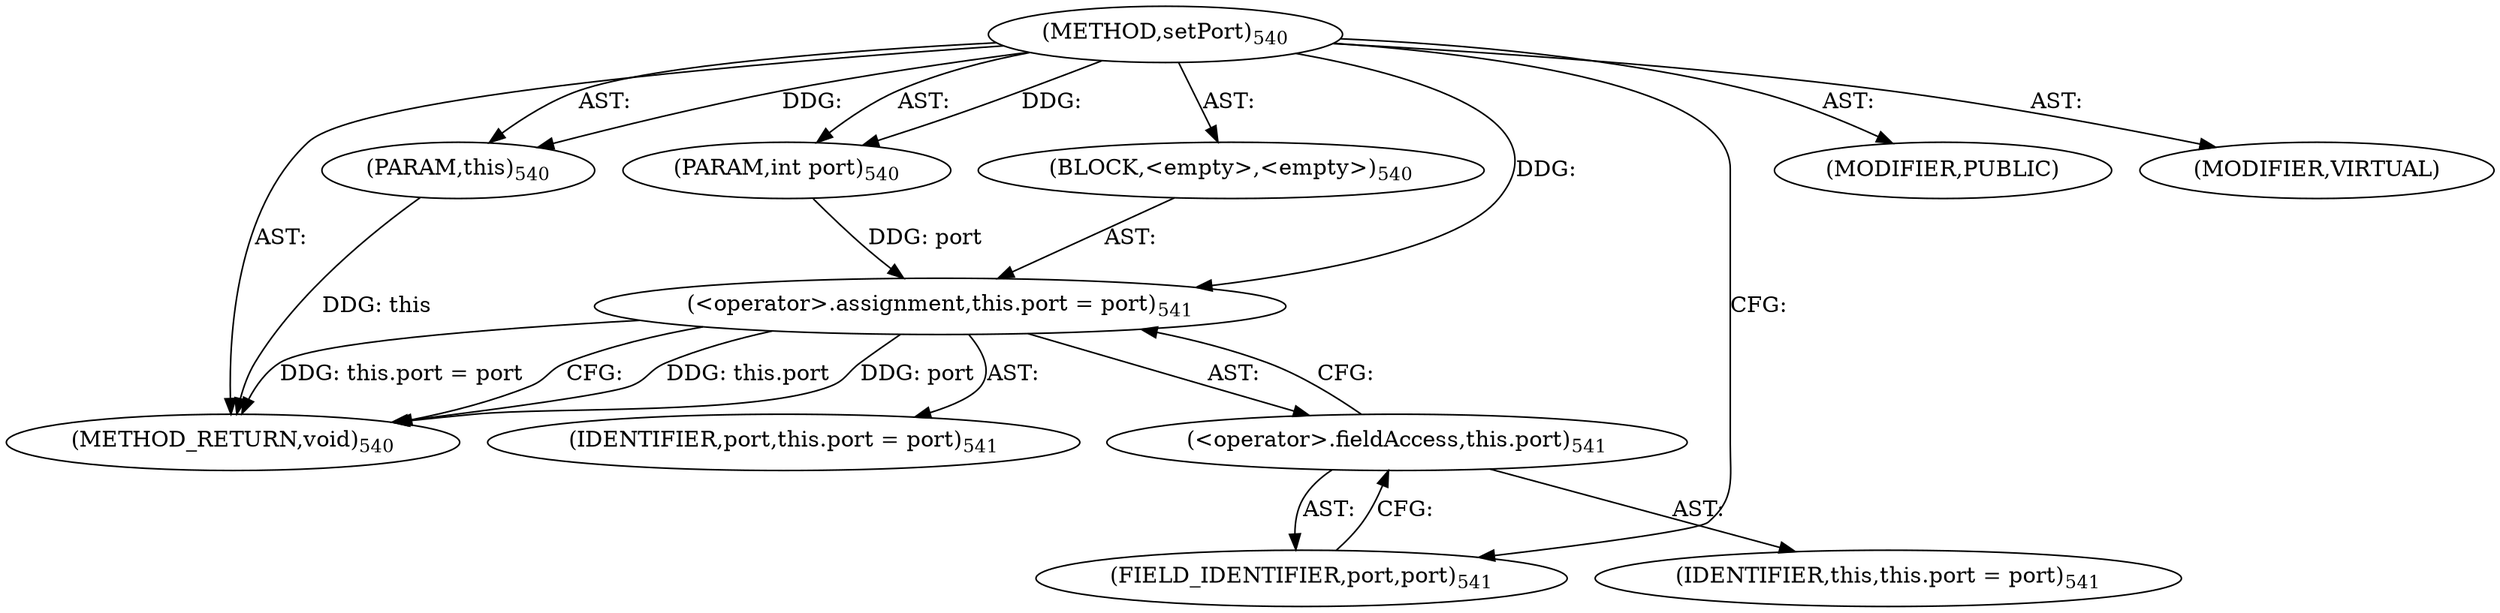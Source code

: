 digraph "setPort" {  
"111669149710" [label = <(METHOD,setPort)<SUB>540</SUB>> ]
"115964117004" [label = <(PARAM,this)<SUB>540</SUB>> ]
"115964117035" [label = <(PARAM,int port)<SUB>540</SUB>> ]
"25769803857" [label = <(BLOCK,&lt;empty&gt;,&lt;empty&gt;)<SUB>540</SUB>> ]
"30064771396" [label = <(&lt;operator&gt;.assignment,this.port = port)<SUB>541</SUB>> ]
"30064771397" [label = <(&lt;operator&gt;.fieldAccess,this.port)<SUB>541</SUB>> ]
"68719476784" [label = <(IDENTIFIER,this,this.port = port)<SUB>541</SUB>> ]
"55834574925" [label = <(FIELD_IDENTIFIER,port,port)<SUB>541</SUB>> ]
"68719477031" [label = <(IDENTIFIER,port,this.port = port)<SUB>541</SUB>> ]
"133143986230" [label = <(MODIFIER,PUBLIC)> ]
"133143986231" [label = <(MODIFIER,VIRTUAL)> ]
"128849018894" [label = <(METHOD_RETURN,void)<SUB>540</SUB>> ]
  "111669149710" -> "115964117004"  [ label = "AST: "] 
  "111669149710" -> "115964117035"  [ label = "AST: "] 
  "111669149710" -> "25769803857"  [ label = "AST: "] 
  "111669149710" -> "133143986230"  [ label = "AST: "] 
  "111669149710" -> "133143986231"  [ label = "AST: "] 
  "111669149710" -> "128849018894"  [ label = "AST: "] 
  "25769803857" -> "30064771396"  [ label = "AST: "] 
  "30064771396" -> "30064771397"  [ label = "AST: "] 
  "30064771396" -> "68719477031"  [ label = "AST: "] 
  "30064771397" -> "68719476784"  [ label = "AST: "] 
  "30064771397" -> "55834574925"  [ label = "AST: "] 
  "30064771396" -> "128849018894"  [ label = "CFG: "] 
  "30064771397" -> "30064771396"  [ label = "CFG: "] 
  "55834574925" -> "30064771397"  [ label = "CFG: "] 
  "111669149710" -> "55834574925"  [ label = "CFG: "] 
  "115964117004" -> "128849018894"  [ label = "DDG: this"] 
  "30064771396" -> "128849018894"  [ label = "DDG: this.port"] 
  "30064771396" -> "128849018894"  [ label = "DDG: port"] 
  "30064771396" -> "128849018894"  [ label = "DDG: this.port = port"] 
  "111669149710" -> "115964117004"  [ label = "DDG: "] 
  "111669149710" -> "115964117035"  [ label = "DDG: "] 
  "115964117035" -> "30064771396"  [ label = "DDG: port"] 
  "111669149710" -> "30064771396"  [ label = "DDG: "] 
}
